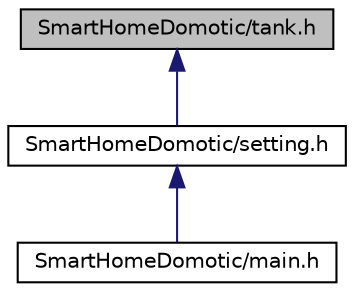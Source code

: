 digraph "SmartHomeDomotic/tank.h"
{
 // LATEX_PDF_SIZE
  edge [fontname="Helvetica",fontsize="10",labelfontname="Helvetica",labelfontsize="10"];
  node [fontname="Helvetica",fontsize="10",shape=record];
  Node1 [label="SmartHomeDomotic/tank.h",height=0.2,width=0.4,color="black", fillcolor="grey75", style="filled", fontcolor="black",tooltip="tank object class, use to link them with the QML object"];
  Node1 -> Node2 [dir="back",color="midnightblue",fontsize="10",style="solid",fontname="Helvetica"];
  Node2 [label="SmartHomeDomotic/setting.h",height=0.2,width=0.4,color="black", fillcolor="white", style="filled",URL="$setting_8h_source.html",tooltip=" "];
  Node2 -> Node3 [dir="back",color="midnightblue",fontsize="10",style="solid",fontname="Helvetica"];
  Node3 [label="SmartHomeDomotic/main.h",height=0.2,width=0.4,color="black", fillcolor="white", style="filled",URL="$main_8h_source.html",tooltip=" "];
}
